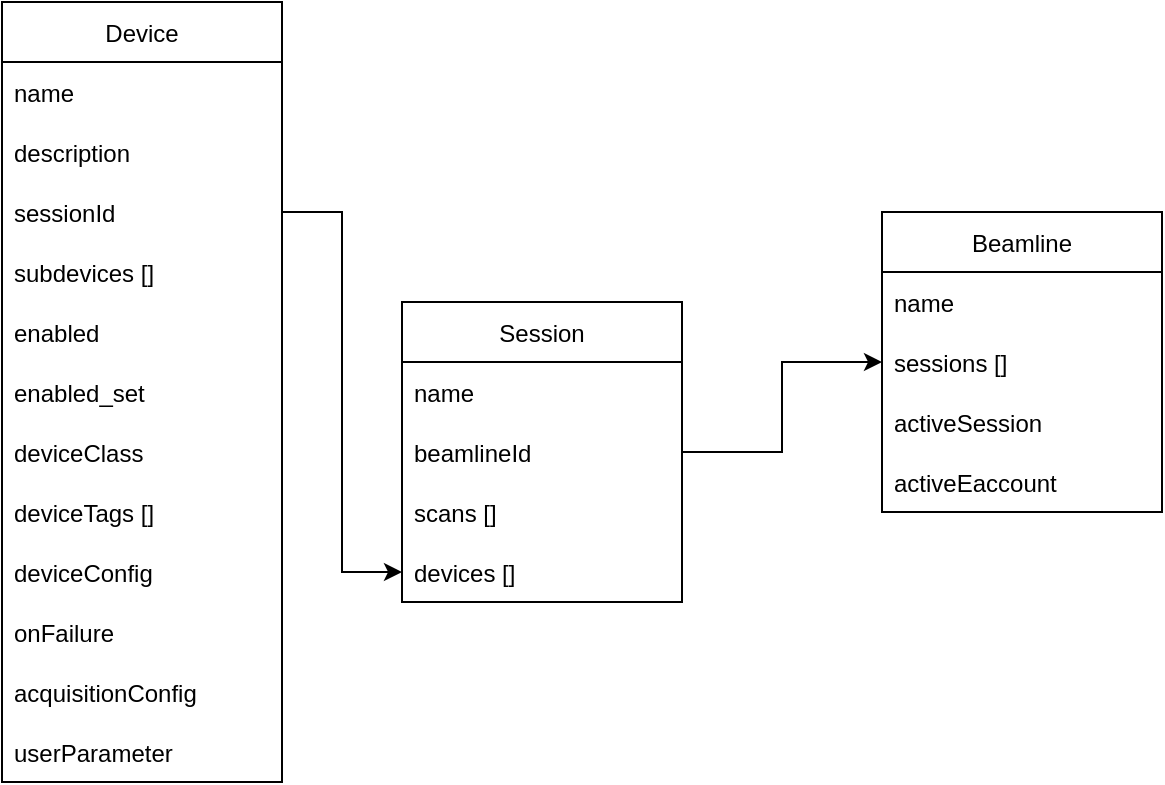 <mxfile>
    <diagram id="lM8l5Z0Aq0sgoTEFW-dG" name="current">
        <mxGraphModel dx="2147" dy="833" grid="1" gridSize="10" guides="1" tooltips="1" connect="1" arrows="1" fold="1" page="1" pageScale="1" pageWidth="1169" pageHeight="827" math="0" shadow="0">
            <root>
                <mxCell id="soIy7uyMmyg0S_ZOvgGp-0"/>
                <mxCell id="soIy7uyMmyg0S_ZOvgGp-1" parent="soIy7uyMmyg0S_ZOvgGp-0"/>
                <mxCell id="gN9IKqw32R8cD9rMZOcJ-0" value="Session" style="swimlane;fontStyle=0;childLayout=stackLayout;horizontal=1;startSize=30;horizontalStack=0;resizeParent=1;resizeParentMax=0;resizeLast=0;collapsible=1;marginBottom=0;" parent="soIy7uyMmyg0S_ZOvgGp-1" vertex="1">
                    <mxGeometry x="-670" y="360" width="140" height="150" as="geometry"/>
                </mxCell>
                <mxCell id="gN9IKqw32R8cD9rMZOcJ-1" value="name" style="text;strokeColor=none;fillColor=none;align=left;verticalAlign=middle;spacingLeft=4;spacingRight=4;overflow=hidden;points=[[0,0.5],[1,0.5]];portConstraint=eastwest;rotatable=0;" parent="gN9IKqw32R8cD9rMZOcJ-0" vertex="1">
                    <mxGeometry y="30" width="140" height="30" as="geometry"/>
                </mxCell>
                <mxCell id="gN9IKqw32R8cD9rMZOcJ-2" value="beamlineId" style="text;strokeColor=none;fillColor=none;align=left;verticalAlign=middle;spacingLeft=4;spacingRight=4;overflow=hidden;points=[[0,0.5],[1,0.5]];portConstraint=eastwest;rotatable=0;" parent="gN9IKqw32R8cD9rMZOcJ-0" vertex="1">
                    <mxGeometry y="60" width="140" height="30" as="geometry"/>
                </mxCell>
                <mxCell id="gN9IKqw32R8cD9rMZOcJ-3" value="scans []" style="text;strokeColor=none;fillColor=none;align=left;verticalAlign=middle;spacingLeft=4;spacingRight=4;overflow=hidden;points=[[0,0.5],[1,0.5]];portConstraint=eastwest;rotatable=0;" parent="gN9IKqw32R8cD9rMZOcJ-0" vertex="1">
                    <mxGeometry y="90" width="140" height="30" as="geometry"/>
                </mxCell>
                <mxCell id="gN9IKqw32R8cD9rMZOcJ-4" value="devices []" style="text;strokeColor=none;fillColor=none;align=left;verticalAlign=middle;spacingLeft=4;spacingRight=4;overflow=hidden;points=[[0,0.5],[1,0.5]];portConstraint=eastwest;rotatable=0;" parent="gN9IKqw32R8cD9rMZOcJ-0" vertex="1">
                    <mxGeometry y="120" width="140" height="30" as="geometry"/>
                </mxCell>
                <mxCell id="gN9IKqw32R8cD9rMZOcJ-6" style="edgeStyle=orthogonalEdgeStyle;rounded=0;orthogonalLoop=1;jettySize=auto;html=1;exitX=1;exitY=0.5;exitDx=0;exitDy=0;entryX=0;entryY=0.5;entryDx=0;entryDy=0;" parent="soIy7uyMmyg0S_ZOvgGp-1" source="gN9IKqw32R8cD9rMZOcJ-10" target="gN9IKqw32R8cD9rMZOcJ-4" edge="1">
                    <mxGeometry relative="1" as="geometry"/>
                </mxCell>
                <mxCell id="gN9IKqw32R8cD9rMZOcJ-7" value="Device" style="swimlane;fontStyle=0;childLayout=stackLayout;horizontal=1;startSize=30;horizontalStack=0;resizeParent=1;resizeParentMax=0;resizeLast=0;collapsible=1;marginBottom=0;" parent="soIy7uyMmyg0S_ZOvgGp-1" vertex="1">
                    <mxGeometry x="-870" y="210" width="140" height="390" as="geometry"/>
                </mxCell>
                <mxCell id="gN9IKqw32R8cD9rMZOcJ-8" value="name" style="text;strokeColor=none;fillColor=none;align=left;verticalAlign=middle;spacingLeft=4;spacingRight=4;overflow=hidden;points=[[0,0.5],[1,0.5]];portConstraint=eastwest;rotatable=0;" parent="gN9IKqw32R8cD9rMZOcJ-7" vertex="1">
                    <mxGeometry y="30" width="140" height="30" as="geometry"/>
                </mxCell>
                <mxCell id="gN9IKqw32R8cD9rMZOcJ-9" value="description" style="text;strokeColor=none;fillColor=none;align=left;verticalAlign=middle;spacingLeft=4;spacingRight=4;overflow=hidden;points=[[0,0.5],[1,0.5]];portConstraint=eastwest;rotatable=0;" parent="gN9IKqw32R8cD9rMZOcJ-7" vertex="1">
                    <mxGeometry y="60" width="140" height="30" as="geometry"/>
                </mxCell>
                <mxCell id="gN9IKqw32R8cD9rMZOcJ-10" value="sessionId" style="text;strokeColor=none;fillColor=none;align=left;verticalAlign=middle;spacingLeft=4;spacingRight=4;overflow=hidden;points=[[0,0.5],[1,0.5]];portConstraint=eastwest;rotatable=0;" parent="gN9IKqw32R8cD9rMZOcJ-7" vertex="1">
                    <mxGeometry y="90" width="140" height="30" as="geometry"/>
                </mxCell>
                <mxCell id="gN9IKqw32R8cD9rMZOcJ-11" value="subdevices []" style="text;strokeColor=none;fillColor=none;align=left;verticalAlign=middle;spacingLeft=4;spacingRight=4;overflow=hidden;points=[[0,0.5],[1,0.5]];portConstraint=eastwest;rotatable=0;" parent="gN9IKqw32R8cD9rMZOcJ-7" vertex="1">
                    <mxGeometry y="120" width="140" height="30" as="geometry"/>
                </mxCell>
                <mxCell id="gN9IKqw32R8cD9rMZOcJ-12" value="enabled" style="text;strokeColor=none;fillColor=none;align=left;verticalAlign=middle;spacingLeft=4;spacingRight=4;overflow=hidden;points=[[0,0.5],[1,0.5]];portConstraint=eastwest;rotatable=0;" parent="gN9IKqw32R8cD9rMZOcJ-7" vertex="1">
                    <mxGeometry y="150" width="140" height="30" as="geometry"/>
                </mxCell>
                <mxCell id="gN9IKqw32R8cD9rMZOcJ-14" value="enabled_set" style="text;strokeColor=none;fillColor=none;align=left;verticalAlign=middle;spacingLeft=4;spacingRight=4;overflow=hidden;points=[[0,0.5],[1,0.5]];portConstraint=eastwest;rotatable=0;" parent="gN9IKqw32R8cD9rMZOcJ-7" vertex="1">
                    <mxGeometry y="180" width="140" height="30" as="geometry"/>
                </mxCell>
                <mxCell id="gN9IKqw32R8cD9rMZOcJ-15" value="deviceClass" style="text;strokeColor=none;fillColor=none;align=left;verticalAlign=middle;spacingLeft=4;spacingRight=4;overflow=hidden;points=[[0,0.5],[1,0.5]];portConstraint=eastwest;rotatable=0;" parent="gN9IKqw32R8cD9rMZOcJ-7" vertex="1">
                    <mxGeometry y="210" width="140" height="30" as="geometry"/>
                </mxCell>
                <mxCell id="gN9IKqw32R8cD9rMZOcJ-17" value="deviceTags []" style="text;strokeColor=none;fillColor=none;align=left;verticalAlign=middle;spacingLeft=4;spacingRight=4;overflow=hidden;points=[[0,0.5],[1,0.5]];portConstraint=eastwest;rotatable=0;" parent="gN9IKqw32R8cD9rMZOcJ-7" vertex="1">
                    <mxGeometry y="240" width="140" height="30" as="geometry"/>
                </mxCell>
                <mxCell id="hjtFn5NZTH9oSByXCJ5X-3" value="deviceConfig" style="text;strokeColor=none;fillColor=none;align=left;verticalAlign=middle;spacingLeft=4;spacingRight=4;overflow=hidden;points=[[0,0.5],[1,0.5]];portConstraint=eastwest;rotatable=0;" vertex="1" parent="gN9IKqw32R8cD9rMZOcJ-7">
                    <mxGeometry y="270" width="140" height="30" as="geometry"/>
                </mxCell>
                <mxCell id="hjtFn5NZTH9oSByXCJ5X-4" value="onFailure" style="text;strokeColor=none;fillColor=none;align=left;verticalAlign=middle;spacingLeft=4;spacingRight=4;overflow=hidden;points=[[0,0.5],[1,0.5]];portConstraint=eastwest;rotatable=0;" vertex="1" parent="gN9IKqw32R8cD9rMZOcJ-7">
                    <mxGeometry y="300" width="140" height="30" as="geometry"/>
                </mxCell>
                <mxCell id="gN9IKqw32R8cD9rMZOcJ-16" value="acquisitionConfig" style="text;strokeColor=none;fillColor=none;align=left;verticalAlign=middle;spacingLeft=4;spacingRight=4;overflow=hidden;points=[[0,0.5],[1,0.5]];portConstraint=eastwest;rotatable=0;" parent="gN9IKqw32R8cD9rMZOcJ-7" vertex="1">
                    <mxGeometry y="330" width="140" height="30" as="geometry"/>
                </mxCell>
                <mxCell id="hjtFn5NZTH9oSByXCJ5X-6" value="userParameter" style="text;strokeColor=none;fillColor=none;align=left;verticalAlign=middle;spacingLeft=4;spacingRight=4;overflow=hidden;points=[[0,0.5],[1,0.5]];portConstraint=eastwest;rotatable=0;" vertex="1" parent="gN9IKqw32R8cD9rMZOcJ-7">
                    <mxGeometry y="360" width="140" height="30" as="geometry"/>
                </mxCell>
                <mxCell id="J91FPY6UnvLVfEPZkH6M-0" value="Beamline" style="swimlane;fontStyle=0;childLayout=stackLayout;horizontal=1;startSize=30;horizontalStack=0;resizeParent=1;resizeParentMax=0;resizeLast=0;collapsible=1;marginBottom=0;" parent="soIy7uyMmyg0S_ZOvgGp-1" vertex="1">
                    <mxGeometry x="-430" y="315" width="140" height="150" as="geometry"/>
                </mxCell>
                <mxCell id="J91FPY6UnvLVfEPZkH6M-1" value="name" style="text;strokeColor=none;fillColor=none;align=left;verticalAlign=middle;spacingLeft=4;spacingRight=4;overflow=hidden;points=[[0,0.5],[1,0.5]];portConstraint=eastwest;rotatable=0;" parent="J91FPY6UnvLVfEPZkH6M-0" vertex="1">
                    <mxGeometry y="30" width="140" height="30" as="geometry"/>
                </mxCell>
                <mxCell id="J91FPY6UnvLVfEPZkH6M-2" value="sessions []" style="text;strokeColor=none;fillColor=none;align=left;verticalAlign=middle;spacingLeft=4;spacingRight=4;overflow=hidden;points=[[0,0.5],[1,0.5]];portConstraint=eastwest;rotatable=0;" parent="J91FPY6UnvLVfEPZkH6M-0" vertex="1">
                    <mxGeometry y="60" width="140" height="30" as="geometry"/>
                </mxCell>
                <mxCell id="J91FPY6UnvLVfEPZkH6M-4" value="activeSession" style="text;strokeColor=none;fillColor=none;align=left;verticalAlign=middle;spacingLeft=4;spacingRight=4;overflow=hidden;points=[[0,0.5],[1,0.5]];portConstraint=eastwest;rotatable=0;" parent="J91FPY6UnvLVfEPZkH6M-0" vertex="1">
                    <mxGeometry y="90" width="140" height="30" as="geometry"/>
                </mxCell>
                <mxCell id="hjtFn5NZTH9oSByXCJ5X-2" value="activeEaccount" style="text;strokeColor=none;fillColor=none;align=left;verticalAlign=middle;spacingLeft=4;spacingRight=4;overflow=hidden;points=[[0,0.5],[1,0.5]];portConstraint=eastwest;rotatable=0;" vertex="1" parent="J91FPY6UnvLVfEPZkH6M-0">
                    <mxGeometry y="120" width="140" height="30" as="geometry"/>
                </mxCell>
                <mxCell id="J91FPY6UnvLVfEPZkH6M-9" style="edgeStyle=orthogonalEdgeStyle;html=1;exitX=1;exitY=0.5;exitDx=0;exitDy=0;entryX=0;entryY=0.5;entryDx=0;entryDy=0;orthogonalLoop=1;rounded=0;" parent="soIy7uyMmyg0S_ZOvgGp-1" source="gN9IKqw32R8cD9rMZOcJ-2" target="J91FPY6UnvLVfEPZkH6M-2" edge="1">
                    <mxGeometry relative="1" as="geometry"/>
                </mxCell>
            </root>
        </mxGraphModel>
    </diagram>
    <diagram id="vCNyTx4VJkq-spmLpPzz" name="envisioned">
        <mxGraphModel dx="2147" dy="833" grid="1" gridSize="10" guides="1" tooltips="1" connect="1" arrows="1" fold="1" page="1" pageScale="1" pageWidth="1169" pageHeight="827" math="0" shadow="0">
            <root>
                <mxCell id="0"/>
                <mxCell id="1" parent="0"/>
                <mxCell id="1Hn1AgGyMTO8uLk5IlXV-2" value="Beamline" style="swimlane;fontStyle=0;childLayout=stackLayout;horizontal=1;startSize=30;horizontalStack=0;resizeParent=1;resizeParentMax=0;resizeLast=0;collapsible=1;marginBottom=0;" parent="1" vertex="1">
                    <mxGeometry x="-350" y="190" width="140" height="180" as="geometry"/>
                </mxCell>
                <mxCell id="1Hn1AgGyMTO8uLk5IlXV-3" value="name" style="text;strokeColor=none;fillColor=none;align=left;verticalAlign=middle;spacingLeft=4;spacingRight=4;overflow=hidden;points=[[0,0.5],[1,0.5]];portConstraint=eastwest;rotatable=0;" parent="1Hn1AgGyMTO8uLk5IlXV-2" vertex="1">
                    <mxGeometry y="30" width="140" height="30" as="geometry"/>
                </mxCell>
                <mxCell id="1Hn1AgGyMTO8uLk5IlXV-4" value="experiment []" style="text;strokeColor=none;fillColor=none;align=left;verticalAlign=middle;spacingLeft=4;spacingRight=4;overflow=hidden;points=[[0,0.5],[1,0.5]];portConstraint=eastwest;rotatable=0;" parent="1Hn1AgGyMTO8uLk5IlXV-2" vertex="1">
                    <mxGeometry y="60" width="140" height="30" as="geometry"/>
                </mxCell>
                <mxCell id="1Hn1AgGyMTO8uLk5IlXV-49" value="beamlineConfig" style="text;strokeColor=none;fillColor=none;align=left;verticalAlign=middle;spacingLeft=4;spacingRight=4;overflow=hidden;points=[[0,0.5],[1,0.5]];portConstraint=eastwest;rotatable=0;" parent="1Hn1AgGyMTO8uLk5IlXV-2" vertex="1">
                    <mxGeometry y="90" width="140" height="30" as="geometry"/>
                </mxCell>
                <mxCell id="1Hn1AgGyMTO8uLk5IlXV-50" value="activeExperiment" style="text;strokeColor=none;fillColor=none;align=left;verticalAlign=middle;spacingLeft=4;spacingRight=4;overflow=hidden;points=[[0,0.5],[1,0.5]];portConstraint=eastwest;rotatable=0;" parent="1Hn1AgGyMTO8uLk5IlXV-2" vertex="1">
                    <mxGeometry y="120" width="140" height="30" as="geometry"/>
                </mxCell>
                <mxCell id="1Hn1AgGyMTO8uLk5IlXV-5" value="templates []" style="text;strokeColor=none;fillColor=none;align=left;verticalAlign=middle;spacingLeft=4;spacingRight=4;overflow=hidden;points=[[0,0.5],[1,0.5]];portConstraint=eastwest;rotatable=0;" parent="1Hn1AgGyMTO8uLk5IlXV-2" vertex="1">
                    <mxGeometry y="150" width="140" height="30" as="geometry"/>
                </mxCell>
                <mxCell id="1Hn1AgGyMTO8uLk5IlXV-6" value="Session" style="swimlane;fontStyle=0;childLayout=stackLayout;horizontal=1;startSize=30;horizontalStack=0;resizeParent=1;resizeParentMax=0;resizeLast=0;collapsible=1;marginBottom=0;" parent="1" vertex="1">
                    <mxGeometry x="-820" y="510" width="140" height="180" as="geometry"/>
                </mxCell>
                <mxCell id="1Hn1AgGyMTO8uLk5IlXV-7" value="name" style="text;strokeColor=none;fillColor=none;align=left;verticalAlign=middle;spacingLeft=4;spacingRight=4;overflow=hidden;points=[[0,0.5],[1,0.5]];portConstraint=eastwest;rotatable=0;" parent="1Hn1AgGyMTO8uLk5IlXV-6" vertex="1">
                    <mxGeometry y="30" width="140" height="30" as="geometry"/>
                </mxCell>
                <mxCell id="1Hn1AgGyMTO8uLk5IlXV-8" value="experimentId" style="text;strokeColor=none;fillColor=none;align=left;verticalAlign=middle;spacingLeft=4;spacingRight=4;overflow=hidden;points=[[0,0.5],[1,0.5]];portConstraint=eastwest;rotatable=0;" parent="1Hn1AgGyMTO8uLk5IlXV-6" vertex="1">
                    <mxGeometry y="60" width="140" height="30" as="geometry"/>
                </mxCell>
                <mxCell id="1Hn1AgGyMTO8uLk5IlXV-54" value="devices []" style="text;strokeColor=none;fillColor=none;align=left;verticalAlign=middle;spacingLeft=4;spacingRight=4;overflow=hidden;points=[[0,0.5],[1,0.5]];portConstraint=eastwest;rotatable=0;" parent="1Hn1AgGyMTO8uLk5IlXV-6" vertex="1">
                    <mxGeometry y="90" width="140" height="30" as="geometry"/>
                </mxCell>
                <mxCell id="1Hn1AgGyMTO8uLk5IlXV-53" value="scans []" style="text;strokeColor=none;fillColor=none;align=left;verticalAlign=middle;spacingLeft=4;spacingRight=4;overflow=hidden;points=[[0,0.5],[1,0.5]];portConstraint=eastwest;rotatable=0;" parent="1Hn1AgGyMTO8uLk5IlXV-6" vertex="1">
                    <mxGeometry y="120" width="140" height="30" as="geometry"/>
                </mxCell>
                <mxCell id="1Hn1AgGyMTO8uLk5IlXV-9" value="sessionConfig" style="text;strokeColor=none;fillColor=none;align=left;verticalAlign=middle;spacingLeft=4;spacingRight=4;overflow=hidden;points=[[0,0.5],[1,0.5]];portConstraint=eastwest;rotatable=0;" parent="1Hn1AgGyMTO8uLk5IlXV-6" vertex="1">
                    <mxGeometry y="150" width="140" height="30" as="geometry"/>
                </mxCell>
                <mxCell id="1Hn1AgGyMTO8uLk5IlXV-48" style="edgeStyle=orthogonalEdgeStyle;rounded=0;orthogonalLoop=1;jettySize=auto;html=1;exitX=1;exitY=0.5;exitDx=0;exitDy=0;entryX=0;entryY=0.5;entryDx=0;entryDy=0;" parent="1" source="1Hn1AgGyMTO8uLk5IlXV-11" target="1Hn1AgGyMTO8uLk5IlXV-4" edge="1">
                    <mxGeometry relative="1" as="geometry">
                        <Array as="points">
                            <mxPoint x="-440" y="265"/>
                            <mxPoint x="-440" y="265"/>
                        </Array>
                    </mxGeometry>
                </mxCell>
                <mxCell id="1Hn1AgGyMTO8uLk5IlXV-10" value="Experiment" style="swimlane;fontStyle=0;childLayout=stackLayout;horizontal=1;startSize=30;horizontalStack=0;resizeParent=1;resizeParentMax=0;resizeLast=0;collapsible=1;marginBottom=0;" parent="1" vertex="1">
                    <mxGeometry x="-640" y="190" width="140" height="300" as="geometry">
                        <mxRectangle x="130" y="250" width="100" height="30" as="alternateBounds"/>
                    </mxGeometry>
                </mxCell>
                <mxCell id="1Hn1AgGyMTO8uLk5IlXV-52" value="name" style="text;strokeColor=none;fillColor=none;align=left;verticalAlign=middle;spacingLeft=4;spacingRight=4;overflow=hidden;points=[[0,0.5],[1,0.5]];portConstraint=eastwest;rotatable=0;" parent="1Hn1AgGyMTO8uLk5IlXV-10" vertex="1">
                    <mxGeometry y="30" width="140" height="30" as="geometry"/>
                </mxCell>
                <mxCell id="1Hn1AgGyMTO8uLk5IlXV-11" value="beamlineId" style="text;strokeColor=none;fillColor=none;align=left;verticalAlign=middle;spacingLeft=4;spacingRight=4;overflow=hidden;points=[[0,0.5],[1,0.5]];portConstraint=eastwest;rotatable=0;" parent="1Hn1AgGyMTO8uLk5IlXV-10" vertex="1">
                    <mxGeometry y="60" width="140" height="30" as="geometry"/>
                </mxCell>
                <mxCell id="1Hn1AgGyMTO8uLk5IlXV-58" value="userId" style="text;strokeColor=none;fillColor=none;align=left;verticalAlign=middle;spacingLeft=4;spacingRight=4;overflow=hidden;points=[[0,0.5],[1,0.5]];portConstraint=eastwest;rotatable=0;" parent="1Hn1AgGyMTO8uLk5IlXV-10" vertex="1">
                    <mxGeometry y="90" width="140" height="30" as="geometry"/>
                </mxCell>
                <mxCell id="1Hn1AgGyMTO8uLk5IlXV-30" value="datasets" style="text;strokeColor=none;fillColor=none;align=left;verticalAlign=middle;spacingLeft=4;spacingRight=4;overflow=hidden;points=[[0,0.5],[1,0.5]];portConstraint=eastwest;rotatable=0;" parent="1Hn1AgGyMTO8uLk5IlXV-10" vertex="1">
                    <mxGeometry y="120" width="140" height="30" as="geometry"/>
                </mxCell>
                <mxCell id="1Hn1AgGyMTO8uLk5IlXV-31" value="logbook" style="text;strokeColor=none;fillColor=none;align=left;verticalAlign=middle;spacingLeft=4;spacingRight=4;overflow=hidden;points=[[0,0.5],[1,0.5]];portConstraint=eastwest;rotatable=0;" parent="1Hn1AgGyMTO8uLk5IlXV-10" vertex="1">
                    <mxGeometry y="150" width="140" height="30" as="geometry"/>
                </mxCell>
                <mxCell id="1Hn1AgGyMTO8uLk5IlXV-32" value="samples []" style="text;strokeColor=none;fillColor=none;align=left;verticalAlign=middle;spacingLeft=4;spacingRight=4;overflow=hidden;points=[[0,0.5],[1,0.5]];portConstraint=eastwest;rotatable=0;" parent="1Hn1AgGyMTO8uLk5IlXV-10" vertex="1">
                    <mxGeometry y="180" width="140" height="30" as="geometry"/>
                </mxCell>
                <mxCell id="1Hn1AgGyMTO8uLk5IlXV-66" value="experimentConfig" style="text;strokeColor=none;fillColor=none;align=left;verticalAlign=middle;spacingLeft=4;spacingRight=4;overflow=hidden;points=[[0,0.5],[1,0.5]];portConstraint=eastwest;rotatable=0;" parent="1Hn1AgGyMTO8uLk5IlXV-10" vertex="1">
                    <mxGeometry y="210" width="140" height="30" as="geometry"/>
                </mxCell>
                <mxCell id="1Hn1AgGyMTO8uLk5IlXV-65" value="activeSession" style="text;strokeColor=none;fillColor=none;align=left;verticalAlign=middle;spacingLeft=4;spacingRight=4;overflow=hidden;points=[[0,0.5],[1,0.5]];portConstraint=eastwest;rotatable=0;" parent="1Hn1AgGyMTO8uLk5IlXV-10" vertex="1">
                    <mxGeometry y="240" width="140" height="30" as="geometry"/>
                </mxCell>
                <mxCell id="1Hn1AgGyMTO8uLk5IlXV-33" value="sessions []" style="text;strokeColor=none;fillColor=none;align=left;verticalAlign=middle;spacingLeft=4;spacingRight=4;overflow=hidden;points=[[0,0.5],[1,0.5]];portConstraint=eastwest;rotatable=0;" parent="1Hn1AgGyMTO8uLk5IlXV-10" vertex="1">
                    <mxGeometry y="270" width="140" height="30" as="geometry"/>
                </mxCell>
                <mxCell id="1Hn1AgGyMTO8uLk5IlXV-55" style="edgeStyle=orthogonalEdgeStyle;rounded=0;orthogonalLoop=1;jettySize=auto;html=1;exitX=1;exitY=0.5;exitDx=0;exitDy=0;entryX=0;entryY=0.5;entryDx=0;entryDy=0;" parent="1" source="ukiMG41cRLt-tUBz6Ecn-4" target="1Hn1AgGyMTO8uLk5IlXV-54" edge="1">
                    <mxGeometry relative="1" as="geometry">
                        <mxPoint x="-880" y="495" as="sourcePoint"/>
                    </mxGeometry>
                </mxCell>
                <mxCell id="1Hn1AgGyMTO8uLk5IlXV-18" value="Pipelines" style="swimlane;fontStyle=0;childLayout=stackLayout;horizontal=1;startSize=30;horizontalStack=0;resizeParent=1;resizeParentMax=0;resizeLast=0;collapsible=1;marginBottom=0;" parent="1" vertex="1" collapsed="1">
                    <mxGeometry x="-795" y="190" width="90" height="30" as="geometry">
                        <mxRectangle x="-795" y="190" width="140" height="120" as="alternateBounds"/>
                    </mxGeometry>
                </mxCell>
                <mxCell id="1Hn1AgGyMTO8uLk5IlXV-19" value="Item 1" style="text;strokeColor=none;fillColor=none;align=left;verticalAlign=middle;spacingLeft=4;spacingRight=4;overflow=hidden;points=[[0,0.5],[1,0.5]];portConstraint=eastwest;rotatable=0;" parent="1Hn1AgGyMTO8uLk5IlXV-18" vertex="1">
                    <mxGeometry y="30" width="90" height="30" as="geometry"/>
                </mxCell>
                <mxCell id="1Hn1AgGyMTO8uLk5IlXV-20" value="Item 2" style="text;strokeColor=none;fillColor=none;align=left;verticalAlign=middle;spacingLeft=4;spacingRight=4;overflow=hidden;points=[[0,0.5],[1,0.5]];portConstraint=eastwest;rotatable=0;" parent="1Hn1AgGyMTO8uLk5IlXV-18" vertex="1">
                    <mxGeometry y="60" width="90" height="30" as="geometry"/>
                </mxCell>
                <mxCell id="1Hn1AgGyMTO8uLk5IlXV-21" value="Item 3" style="text;strokeColor=none;fillColor=none;align=left;verticalAlign=middle;spacingLeft=4;spacingRight=4;overflow=hidden;points=[[0,0.5],[1,0.5]];portConstraint=eastwest;rotatable=0;" parent="1Hn1AgGyMTO8uLk5IlXV-18" vertex="1">
                    <mxGeometry y="90" width="90" height="30" as="geometry"/>
                </mxCell>
                <mxCell id="1Hn1AgGyMTO8uLk5IlXV-22" value="Sample" style="swimlane;fontStyle=0;childLayout=stackLayout;horizontal=1;startSize=30;horizontalStack=0;resizeParent=1;resizeParentMax=0;resizeLast=0;collapsible=1;marginBottom=0;" parent="1" vertex="1">
                    <mxGeometry x="-370" y="560" width="140" height="120" as="geometry"/>
                </mxCell>
                <mxCell id="1Hn1AgGyMTO8uLk5IlXV-23" value="experiments []" style="text;strokeColor=none;fillColor=none;align=left;verticalAlign=middle;spacingLeft=4;spacingRight=4;overflow=hidden;points=[[0,0.5],[1,0.5]];portConstraint=eastwest;rotatable=0;" parent="1Hn1AgGyMTO8uLk5IlXV-22" vertex="1">
                    <mxGeometry y="30" width="140" height="30" as="geometry"/>
                </mxCell>
                <mxCell id="1Hn1AgGyMTO8uLk5IlXV-24" value="Item 2" style="text;strokeColor=none;fillColor=none;align=left;verticalAlign=middle;spacingLeft=4;spacingRight=4;overflow=hidden;points=[[0,0.5],[1,0.5]];portConstraint=eastwest;rotatable=0;" parent="1Hn1AgGyMTO8uLk5IlXV-22" vertex="1">
                    <mxGeometry y="60" width="140" height="30" as="geometry"/>
                </mxCell>
                <mxCell id="1Hn1AgGyMTO8uLk5IlXV-25" value="Item 3" style="text;strokeColor=none;fillColor=none;align=left;verticalAlign=middle;spacingLeft=4;spacingRight=4;overflow=hidden;points=[[0,0.5],[1,0.5]];portConstraint=eastwest;rotatable=0;" parent="1Hn1AgGyMTO8uLk5IlXV-22" vertex="1">
                    <mxGeometry y="90" width="140" height="30" as="geometry"/>
                </mxCell>
                <mxCell id="1Hn1AgGyMTO8uLk5IlXV-26" value="User" style="swimlane;fontStyle=0;childLayout=stackLayout;horizontal=1;startSize=30;horizontalStack=0;resizeParent=1;resizeParentMax=0;resizeLast=0;collapsible=1;marginBottom=0;" parent="1" vertex="1">
                    <mxGeometry x="-350" y="390" width="140" height="90" as="geometry"/>
                </mxCell>
                <mxCell id="1Hn1AgGyMTO8uLk5IlXV-27" value="experiments []" style="text;strokeColor=none;fillColor=none;align=left;verticalAlign=middle;spacingLeft=4;spacingRight=4;overflow=hidden;points=[[0,0.5],[1,0.5]];portConstraint=eastwest;rotatable=0;" parent="1Hn1AgGyMTO8uLk5IlXV-26" vertex="1">
                    <mxGeometry y="30" width="140" height="30" as="geometry"/>
                </mxCell>
                <mxCell id="1Hn1AgGyMTO8uLk5IlXV-28" value="samples []" style="text;strokeColor=none;fillColor=none;align=left;verticalAlign=middle;spacingLeft=4;spacingRight=4;overflow=hidden;points=[[0,0.5],[1,0.5]];portConstraint=eastwest;rotatable=0;" parent="1Hn1AgGyMTO8uLk5IlXV-26" vertex="1">
                    <mxGeometry y="60" width="140" height="30" as="geometry"/>
                </mxCell>
                <mxCell id="1Hn1AgGyMTO8uLk5IlXV-59" style="edgeStyle=orthogonalEdgeStyle;rounded=0;orthogonalLoop=1;jettySize=auto;html=1;exitX=1;exitY=0.5;exitDx=0;exitDy=0;entryX=0;entryY=0.5;entryDx=0;entryDy=0;" parent="1" source="1Hn1AgGyMTO8uLk5IlXV-58" target="1Hn1AgGyMTO8uLk5IlXV-27" edge="1">
                    <mxGeometry relative="1" as="geometry"/>
                </mxCell>
                <mxCell id="1Hn1AgGyMTO8uLk5IlXV-63" style="edgeStyle=orthogonalEdgeStyle;rounded=0;orthogonalLoop=1;jettySize=auto;html=1;exitX=1;exitY=0.5;exitDx=0;exitDy=0;entryX=0;entryY=0.5;entryDx=0;entryDy=0;" parent="1" source="1Hn1AgGyMTO8uLk5IlXV-8" target="1Hn1AgGyMTO8uLk5IlXV-33" edge="1">
                    <mxGeometry relative="1" as="geometry"/>
                </mxCell>
                <mxCell id="1Hn1AgGyMTO8uLk5IlXV-74" style="edgeStyle=orthogonalEdgeStyle;rounded=0;orthogonalLoop=1;jettySize=auto;html=1;exitX=1;exitY=0.5;exitDx=0;exitDy=0;entryX=0;entryY=0.5;entryDx=0;entryDy=0;" parent="1" source="1Hn1AgGyMTO8uLk5IlXV-32" target="1Hn1AgGyMTO8uLk5IlXV-23" edge="1">
                    <mxGeometry relative="1" as="geometry"/>
                </mxCell>
                <mxCell id="CnWOHoZy_8Sv8gwBFpT--1" value="DUO" style="swimlane;fontStyle=0;childLayout=stackLayout;horizontal=1;startSize=30;horizontalStack=0;resizeParent=1;resizeParentMax=0;resizeLast=0;collapsible=1;marginBottom=0;" parent="1" vertex="1">
                    <mxGeometry x="-830" y="250" width="140" height="90" as="geometry"/>
                </mxCell>
                <mxCell id="1Hn1AgGyMTO8uLk5IlXV-12" value="proposal" style="text;strokeColor=none;fillColor=none;align=left;verticalAlign=middle;spacingLeft=4;spacingRight=4;overflow=hidden;points=[[0,0.5],[1,0.5]];portConstraint=eastwest;rotatable=0;" parent="CnWOHoZy_8Sv8gwBFpT--1" vertex="1">
                    <mxGeometry y="30" width="140" height="30" as="geometry"/>
                </mxCell>
                <mxCell id="1Hn1AgGyMTO8uLk5IlXV-13" value="PI" style="text;strokeColor=none;fillColor=none;align=left;verticalAlign=middle;spacingLeft=4;spacingRight=4;overflow=hidden;points=[[0,0.5],[1,0.5]];portConstraint=eastwest;rotatable=0;" parent="CnWOHoZy_8Sv8gwBFpT--1" vertex="1">
                    <mxGeometry y="60" width="140" height="30" as="geometry"/>
                </mxCell>
                <mxCell id="ukiMG41cRLt-tUBz6Ecn-1" value="Device" style="swimlane;fontStyle=0;childLayout=stackLayout;horizontal=1;startSize=30;horizontalStack=0;resizeParent=1;resizeParentMax=0;resizeLast=0;collapsible=1;marginBottom=0;" vertex="1" parent="1">
                    <mxGeometry x="-1060" y="190" width="140" height="390" as="geometry"/>
                </mxCell>
                <mxCell id="ukiMG41cRLt-tUBz6Ecn-2" value="name" style="text;strokeColor=none;fillColor=none;align=left;verticalAlign=middle;spacingLeft=4;spacingRight=4;overflow=hidden;points=[[0,0.5],[1,0.5]];portConstraint=eastwest;rotatable=0;" vertex="1" parent="ukiMG41cRLt-tUBz6Ecn-1">
                    <mxGeometry y="30" width="140" height="30" as="geometry"/>
                </mxCell>
                <mxCell id="ukiMG41cRLt-tUBz6Ecn-3" value="description" style="text;strokeColor=none;fillColor=none;align=left;verticalAlign=middle;spacingLeft=4;spacingRight=4;overflow=hidden;points=[[0,0.5],[1,0.5]];portConstraint=eastwest;rotatable=0;" vertex="1" parent="ukiMG41cRLt-tUBz6Ecn-1">
                    <mxGeometry y="60" width="140" height="30" as="geometry"/>
                </mxCell>
                <mxCell id="ukiMG41cRLt-tUBz6Ecn-4" value="sessionId" style="text;strokeColor=none;fillColor=none;align=left;verticalAlign=middle;spacingLeft=4;spacingRight=4;overflow=hidden;points=[[0,0.5],[1,0.5]];portConstraint=eastwest;rotatable=0;" vertex="1" parent="ukiMG41cRLt-tUBz6Ecn-1">
                    <mxGeometry y="90" width="140" height="30" as="geometry"/>
                </mxCell>
                <mxCell id="ukiMG41cRLt-tUBz6Ecn-5" value="subdevices []" style="text;strokeColor=none;fillColor=none;align=left;verticalAlign=middle;spacingLeft=4;spacingRight=4;overflow=hidden;points=[[0,0.5],[1,0.5]];portConstraint=eastwest;rotatable=0;" vertex="1" parent="ukiMG41cRLt-tUBz6Ecn-1">
                    <mxGeometry y="120" width="140" height="30" as="geometry"/>
                </mxCell>
                <mxCell id="ukiMG41cRLt-tUBz6Ecn-6" value="enabled" style="text;strokeColor=none;fillColor=none;align=left;verticalAlign=middle;spacingLeft=4;spacingRight=4;overflow=hidden;points=[[0,0.5],[1,0.5]];portConstraint=eastwest;rotatable=0;" vertex="1" parent="ukiMG41cRLt-tUBz6Ecn-1">
                    <mxGeometry y="150" width="140" height="30" as="geometry"/>
                </mxCell>
                <mxCell id="ukiMG41cRLt-tUBz6Ecn-7" value="enabled_set" style="text;strokeColor=none;fillColor=none;align=left;verticalAlign=middle;spacingLeft=4;spacingRight=4;overflow=hidden;points=[[0,0.5],[1,0.5]];portConstraint=eastwest;rotatable=0;" vertex="1" parent="ukiMG41cRLt-tUBz6Ecn-1">
                    <mxGeometry y="180" width="140" height="30" as="geometry"/>
                </mxCell>
                <mxCell id="ukiMG41cRLt-tUBz6Ecn-8" value="deviceClass" style="text;strokeColor=none;fillColor=none;align=left;verticalAlign=middle;spacingLeft=4;spacingRight=4;overflow=hidden;points=[[0,0.5],[1,0.5]];portConstraint=eastwest;rotatable=0;" vertex="1" parent="ukiMG41cRLt-tUBz6Ecn-1">
                    <mxGeometry y="210" width="140" height="30" as="geometry"/>
                </mxCell>
                <mxCell id="ukiMG41cRLt-tUBz6Ecn-9" value="deviceTags []" style="text;strokeColor=none;fillColor=none;align=left;verticalAlign=middle;spacingLeft=4;spacingRight=4;overflow=hidden;points=[[0,0.5],[1,0.5]];portConstraint=eastwest;rotatable=0;" vertex="1" parent="ukiMG41cRLt-tUBz6Ecn-1">
                    <mxGeometry y="240" width="140" height="30" as="geometry"/>
                </mxCell>
                <mxCell id="ukiMG41cRLt-tUBz6Ecn-10" value="deviceConfig" style="text;strokeColor=none;fillColor=none;align=left;verticalAlign=middle;spacingLeft=4;spacingRight=4;overflow=hidden;points=[[0,0.5],[1,0.5]];portConstraint=eastwest;rotatable=0;" vertex="1" parent="ukiMG41cRLt-tUBz6Ecn-1">
                    <mxGeometry y="270" width="140" height="30" as="geometry"/>
                </mxCell>
                <mxCell id="ukiMG41cRLt-tUBz6Ecn-11" value="onFailure" style="text;strokeColor=none;fillColor=none;align=left;verticalAlign=middle;spacingLeft=4;spacingRight=4;overflow=hidden;points=[[0,0.5],[1,0.5]];portConstraint=eastwest;rotatable=0;" vertex="1" parent="ukiMG41cRLt-tUBz6Ecn-1">
                    <mxGeometry y="300" width="140" height="30" as="geometry"/>
                </mxCell>
                <mxCell id="ukiMG41cRLt-tUBz6Ecn-12" value="acquisitionConfig" style="text;strokeColor=none;fillColor=none;align=left;verticalAlign=middle;spacingLeft=4;spacingRight=4;overflow=hidden;points=[[0,0.5],[1,0.5]];portConstraint=eastwest;rotatable=0;" vertex="1" parent="ukiMG41cRLt-tUBz6Ecn-1">
                    <mxGeometry y="330" width="140" height="30" as="geometry"/>
                </mxCell>
                <mxCell id="ukiMG41cRLt-tUBz6Ecn-13" value="userParameter" style="text;strokeColor=none;fillColor=none;align=left;verticalAlign=middle;spacingLeft=4;spacingRight=4;overflow=hidden;points=[[0,0.5],[1,0.5]];portConstraint=eastwest;rotatable=0;" vertex="1" parent="ukiMG41cRLt-tUBz6Ecn-1">
                    <mxGeometry y="360" width="140" height="30" as="geometry"/>
                </mxCell>
                <mxCell id="nO5--pfOd91yjdnFYeGo-1" value="Scan" style="swimlane;fontStyle=0;childLayout=stackLayout;horizontal=1;startSize=30;horizontalStack=0;resizeParent=1;resizeParentMax=0;resizeLast=0;collapsible=1;marginBottom=0;" vertex="1" parent="1">
                    <mxGeometry x="-1060" y="600" width="140" height="240" as="geometry"/>
                </mxCell>
                <mxCell id="nO5--pfOd91yjdnFYeGo-4" value="sessionId" style="text;strokeColor=none;fillColor=none;align=left;verticalAlign=middle;spacingLeft=4;spacingRight=4;overflow=hidden;points=[[0,0.5],[1,0.5]];portConstraint=eastwest;rotatable=0;" vertex="1" parent="nO5--pfOd91yjdnFYeGo-1">
                    <mxGeometry y="30" width="140" height="30" as="geometry"/>
                </mxCell>
                <mxCell id="nO5--pfOd91yjdnFYeGo-8" value="scanType" style="text;strokeColor=none;fillColor=none;align=left;verticalAlign=middle;spacingLeft=4;spacingRight=4;overflow=hidden;points=[[0,0.5],[1,0.5]];portConstraint=eastwest;rotatable=0;" vertex="1" parent="nO5--pfOd91yjdnFYeGo-1">
                    <mxGeometry y="60" width="140" height="30" as="geometry"/>
                </mxCell>
                <mxCell id="nO5--pfOd91yjdnFYeGo-9" value="scanParameter" style="text;strokeColor=none;fillColor=none;align=left;verticalAlign=middle;spacingLeft=4;spacingRight=4;overflow=hidden;points=[[0,0.5],[1,0.5]];portConstraint=eastwest;rotatable=0;" vertex="1" parent="nO5--pfOd91yjdnFYeGo-1">
                    <mxGeometry y="90" width="140" height="30" as="geometry"/>
                </mxCell>
                <mxCell id="nO5--pfOd91yjdnFYeGo-10" value="datasetId" style="text;strokeColor=none;fillColor=none;align=left;verticalAlign=middle;spacingLeft=4;spacingRight=4;overflow=hidden;points=[[0,0.5],[1,0.5]];portConstraint=eastwest;rotatable=0;" vertex="1" parent="nO5--pfOd91yjdnFYeGo-1">
                    <mxGeometry y="120" width="140" height="30" as="geometry"/>
                </mxCell>
                <mxCell id="nO5--pfOd91yjdnFYeGo-11" value="userParameter" style="text;strokeColor=none;fillColor=none;align=left;verticalAlign=middle;spacingLeft=4;spacingRight=4;overflow=hidden;points=[[0,0.5],[1,0.5]];portConstraint=eastwest;rotatable=0;" vertex="1" parent="nO5--pfOd91yjdnFYeGo-1">
                    <mxGeometry y="150" width="140" height="30" as="geometry"/>
                </mxCell>
                <mxCell id="nO5--pfOd91yjdnFYeGo-12" value="scientificMetadata" style="text;strokeColor=none;fillColor=none;align=left;verticalAlign=middle;spacingLeft=4;spacingRight=4;overflow=hidden;points=[[0,0.5],[1,0.5]];portConstraint=eastwest;rotatable=0;" vertex="1" parent="nO5--pfOd91yjdnFYeGo-1">
                    <mxGeometry y="180" width="140" height="30" as="geometry"/>
                </mxCell>
                <mxCell id="nO5--pfOd91yjdnFYeGo-13" value="files" style="text;strokeColor=none;fillColor=none;align=left;verticalAlign=middle;spacingLeft=4;spacingRight=4;overflow=hidden;points=[[0,0.5],[1,0.5]];portConstraint=eastwest;rotatable=0;" vertex="1" parent="nO5--pfOd91yjdnFYeGo-1">
                    <mxGeometry y="210" width="140" height="30" as="geometry"/>
                </mxCell>
                <mxCell id="nO5--pfOd91yjdnFYeGo-15" style="edgeStyle=orthogonalEdgeStyle;rounded=0;orthogonalLoop=1;jettySize=auto;html=1;exitX=1;exitY=0.5;exitDx=0;exitDy=0;entryX=0;entryY=0.5;entryDx=0;entryDy=0;" edge="1" parent="1" source="nO5--pfOd91yjdnFYeGo-4" target="1Hn1AgGyMTO8uLk5IlXV-53">
                    <mxGeometry relative="1" as="geometry">
                        <mxPoint x="-900" y="710" as="sourcePoint"/>
                        <mxPoint x="-850" y="705" as="targetPoint"/>
                        <Array as="points">
                            <mxPoint x="-900" y="645"/>
                            <mxPoint x="-900" y="645"/>
                        </Array>
                    </mxGeometry>
                </mxCell>
            </root>
        </mxGraphModel>
    </diagram>
</mxfile>